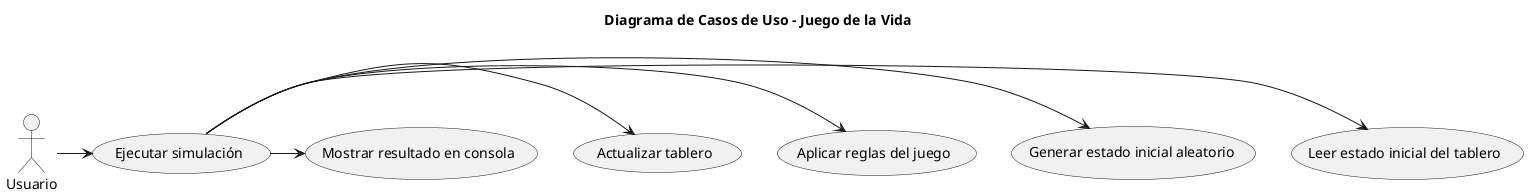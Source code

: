 @startuml

title Diagrama de Casos de Uso - Juego de la Vida

actor Usuario

usecase "Ejecutar simulación" as UC1
usecase "Leer estado inicial del tablero" as UC2
usecase "Generar estado inicial aleatorio" as UC3
usecase "Aplicar reglas del juego" as UC4
usecase "Actualizar tablero" as UC5
usecase "Mostrar resultado en consola" as UC6

Usuario -> UC1
UC1 -> UC2
UC1 -> UC3
UC1 -> UC4
UC1 -> UC5
UC1 -> UC6

@enduml